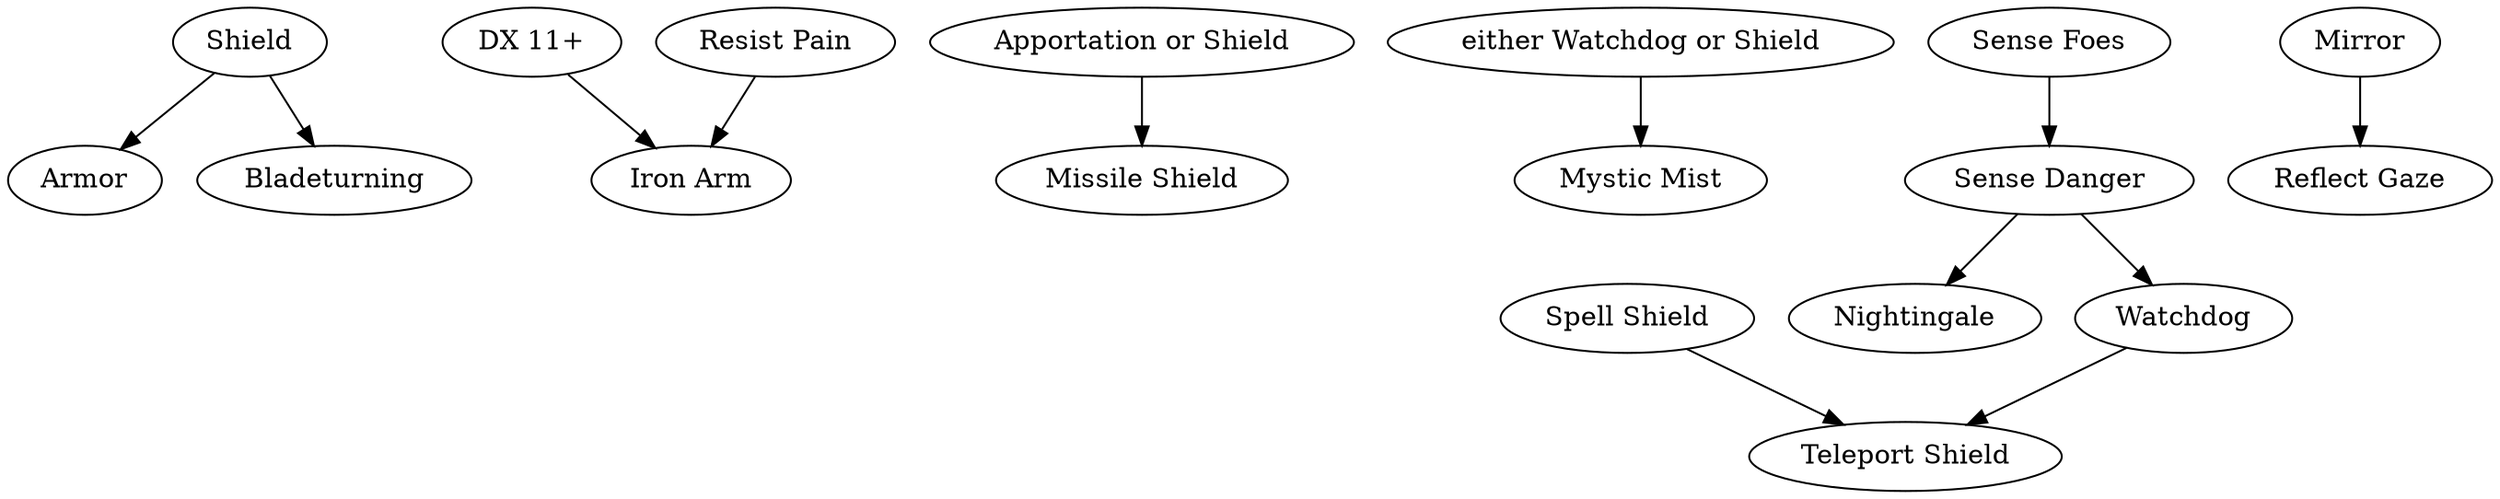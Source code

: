 digraph {
    "Shield" -> { "Armor", "Bladeturning" }
    "DX 11+" -> { "Iron Arm" }
    "Resist Pain" -> { "Iron Arm" }
    "Apportation or Shield" -> { "Missile Shield" }
    "either Watchdog or Shield" -> { "Mystic Mist" }
    "Sense Danger" -> { "Nightingale", "Watchdog" }
    "Mirror" -> { "Reflect Gaze" }
    "Sense Foes" -> { "Sense Danger" }
    "Watchdog" -> { "Teleport Shield" }
    "Spell Shield" -> { "Teleport Shield" }
}